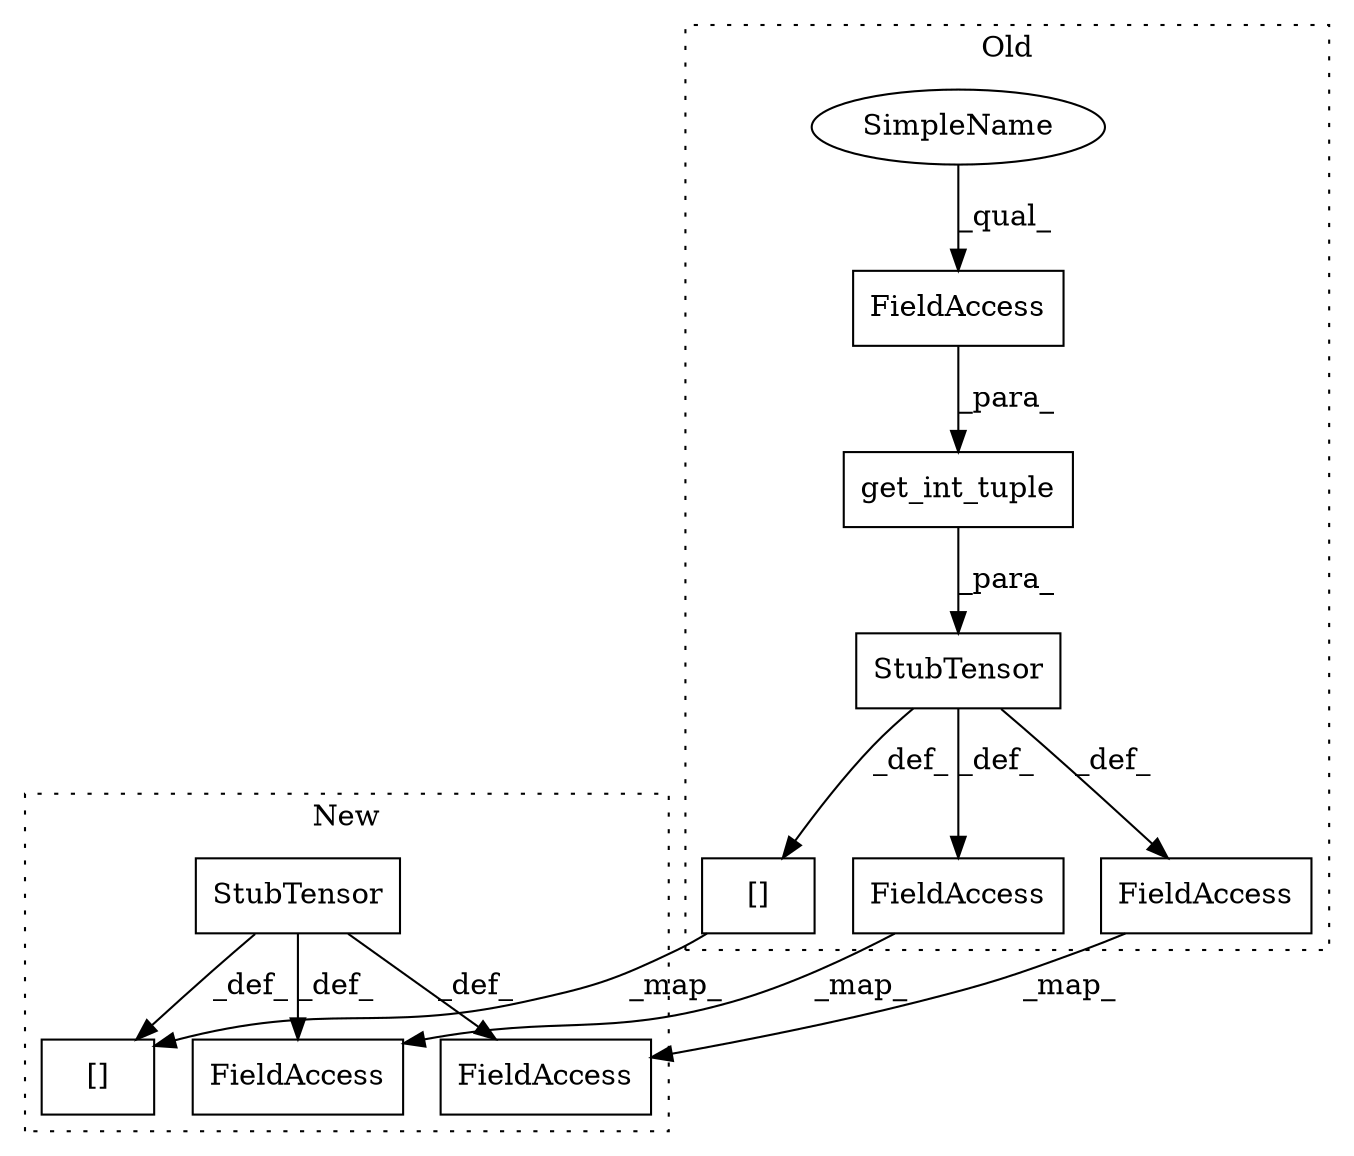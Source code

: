 digraph G {
subgraph cluster0 {
1 [label="get_int_tuple" a="32" s="1218,1242" l="14,1" shape="box"];
3 [label="[]" a="2" s="1189,1205" l="12,1" shape="box"];
5 [label="FieldAccess" a="22" s="1232" l="10" shape="box"];
6 [label="FieldAccess" a="22" s="1828" l="10" shape="box"];
8 [label="FieldAccess" a="22" s="1892" l="11" shape="box"];
10 [label="StubTensor" a="32" s="1207,1243" l="11,1" shape="box"];
11 [label="SimpleName" a="42" s="1232" l="4" shape="ellipse"];
label = "Old";
style="dotted";
}
subgraph cluster1 {
2 [label="StubTensor" a="32" s="1193" l="12" shape="box"];
4 [label="[]" a="2" s="1175,1191" l="12,1" shape="box"];
7 [label="FieldAccess" a="22" s="1789" l="10" shape="box"];
9 [label="FieldAccess" a="22" s="1853" l="11" shape="box"];
label = "New";
style="dotted";
}
1 -> 10 [label="_para_"];
2 -> 4 [label="_def_"];
2 -> 9 [label="_def_"];
2 -> 7 [label="_def_"];
3 -> 4 [label="_map_"];
5 -> 1 [label="_para_"];
6 -> 7 [label="_map_"];
8 -> 9 [label="_map_"];
10 -> 6 [label="_def_"];
10 -> 8 [label="_def_"];
10 -> 3 [label="_def_"];
11 -> 5 [label="_qual_"];
}